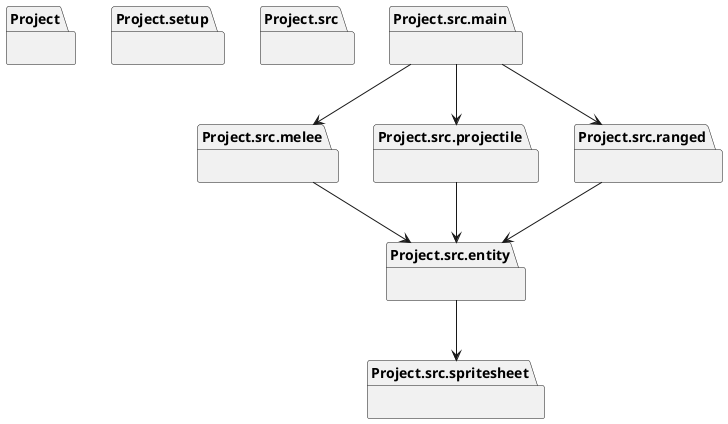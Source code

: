 @startuml packages
set namespaceSeparator none
package "Project" as Project {
}
package "Project.setup" as Project.setup {
}
package "Project.src" as Project.src {
}
package "Project.src.entity" as Project.src.entity {
}
package "Project.src.main" as Project.src.main {
}
package "Project.src.melee" as Project.src.melee {
}
package "Project.src.projectile" as Project.src.projectile {
}
package "Project.src.ranged" as Project.src.ranged {
}
package "Project.src.spritesheet" as Project.src.spritesheet {
}
Project.src.entity --> Project.src.spritesheet
Project.src.main --> Project.src.melee
Project.src.main --> Project.src.projectile
Project.src.main --> Project.src.ranged
Project.src.melee --> Project.src.entity
Project.src.projectile --> Project.src.entity
Project.src.ranged --> Project.src.entity
@enduml
